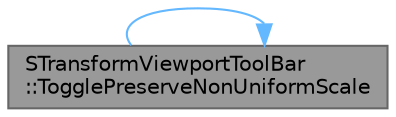 digraph "STransformViewportToolBar::TogglePreserveNonUniformScale"
{
 // INTERACTIVE_SVG=YES
 // LATEX_PDF_SIZE
  bgcolor="transparent";
  edge [fontname=Helvetica,fontsize=10,labelfontname=Helvetica,labelfontsize=10];
  node [fontname=Helvetica,fontsize=10,shape=box,height=0.2,width=0.4];
  rankdir="LR";
  Node1 [id="Node000001",label="STransformViewportToolBar\l::TogglePreserveNonUniformScale",height=0.2,width=0.4,color="gray40", fillcolor="grey60", style="filled", fontcolor="black",tooltip="Callbacks for preserving non-uniform scaling when snapping."];
  Node1 -> Node1 [id="edge1_Node000001_Node000001",color="steelblue1",style="solid",tooltip=" "];
}

